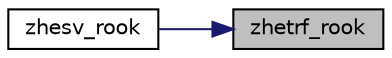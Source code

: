 digraph "zhetrf_rook"
{
 // LATEX_PDF_SIZE
  edge [fontname="Helvetica",fontsize="10",labelfontname="Helvetica",labelfontsize="10"];
  node [fontname="Helvetica",fontsize="10",shape=record];
  rankdir="RL";
  Node1 [label="zhetrf_rook",height=0.2,width=0.4,color="black", fillcolor="grey75", style="filled", fontcolor="black",tooltip="ZHETRF_ROOK computes the factorization of a complex Hermitian indefinite matrix using the bounded Bun..."];
  Node1 -> Node2 [dir="back",color="midnightblue",fontsize="10",style="solid",fontname="Helvetica"];
  Node2 [label="zhesv_rook",height=0.2,width=0.4,color="black", fillcolor="white", style="filled",URL="$zhesv__rook_8f.html#a566409efe6c6b00a221afd360c73c5ba",tooltip="ZHESV_ROOK computes the solution to a system of linear equations A * X = B for HE matrices using the ..."];
}

